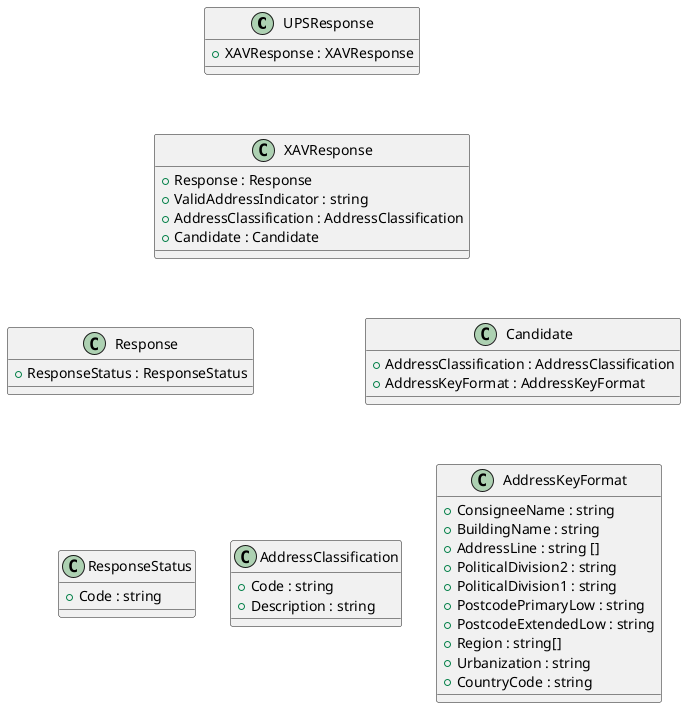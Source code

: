 @startuml

class UPSResponse {
  + XAVResponse : XAVResponse
}

class ResponseStatus {
  + Code : string
}

class Response {
    + ResponseStatus : ResponseStatus
}

class AddressClassification {
    + Code : string
    + Description : string
}

class AddressKeyFormat {
    + ConsigneeName : string 
    + BuildingName : string 
    +  AddressLine : string []
    + PoliticalDivision2 : string 
    + PoliticalDivision1 : string 
    + PostcodePrimaryLow : string
    + PostcodeExtendedLow : string 
    + Region : string[]
    + Urbanization : string
    + CountryCode : string
}

class Candidate {
    + AddressClassification : AddressClassification
    + AddressKeyFormat : AddressKeyFormat    
}

class XAVResponse {
  + Response : Response
  + ValidAddressIndicator : string
  + AddressClassification : AddressClassification
  + Candidate : Candidate
}

' Only for visual layout purposes
Candidate -[hidden]-> AddressKeyFormat
Candidate -[hidden]-> AddressClassification

Response -[hidden]-> ResponseStatus

UPSResponse -[hidden]-> XAVResponse

XAVResponse -[hidden]-> Response
XAVResponse -[hidden]-> AddressClassification
XAVResponse -[hidden]-> Candidate
@enduml
